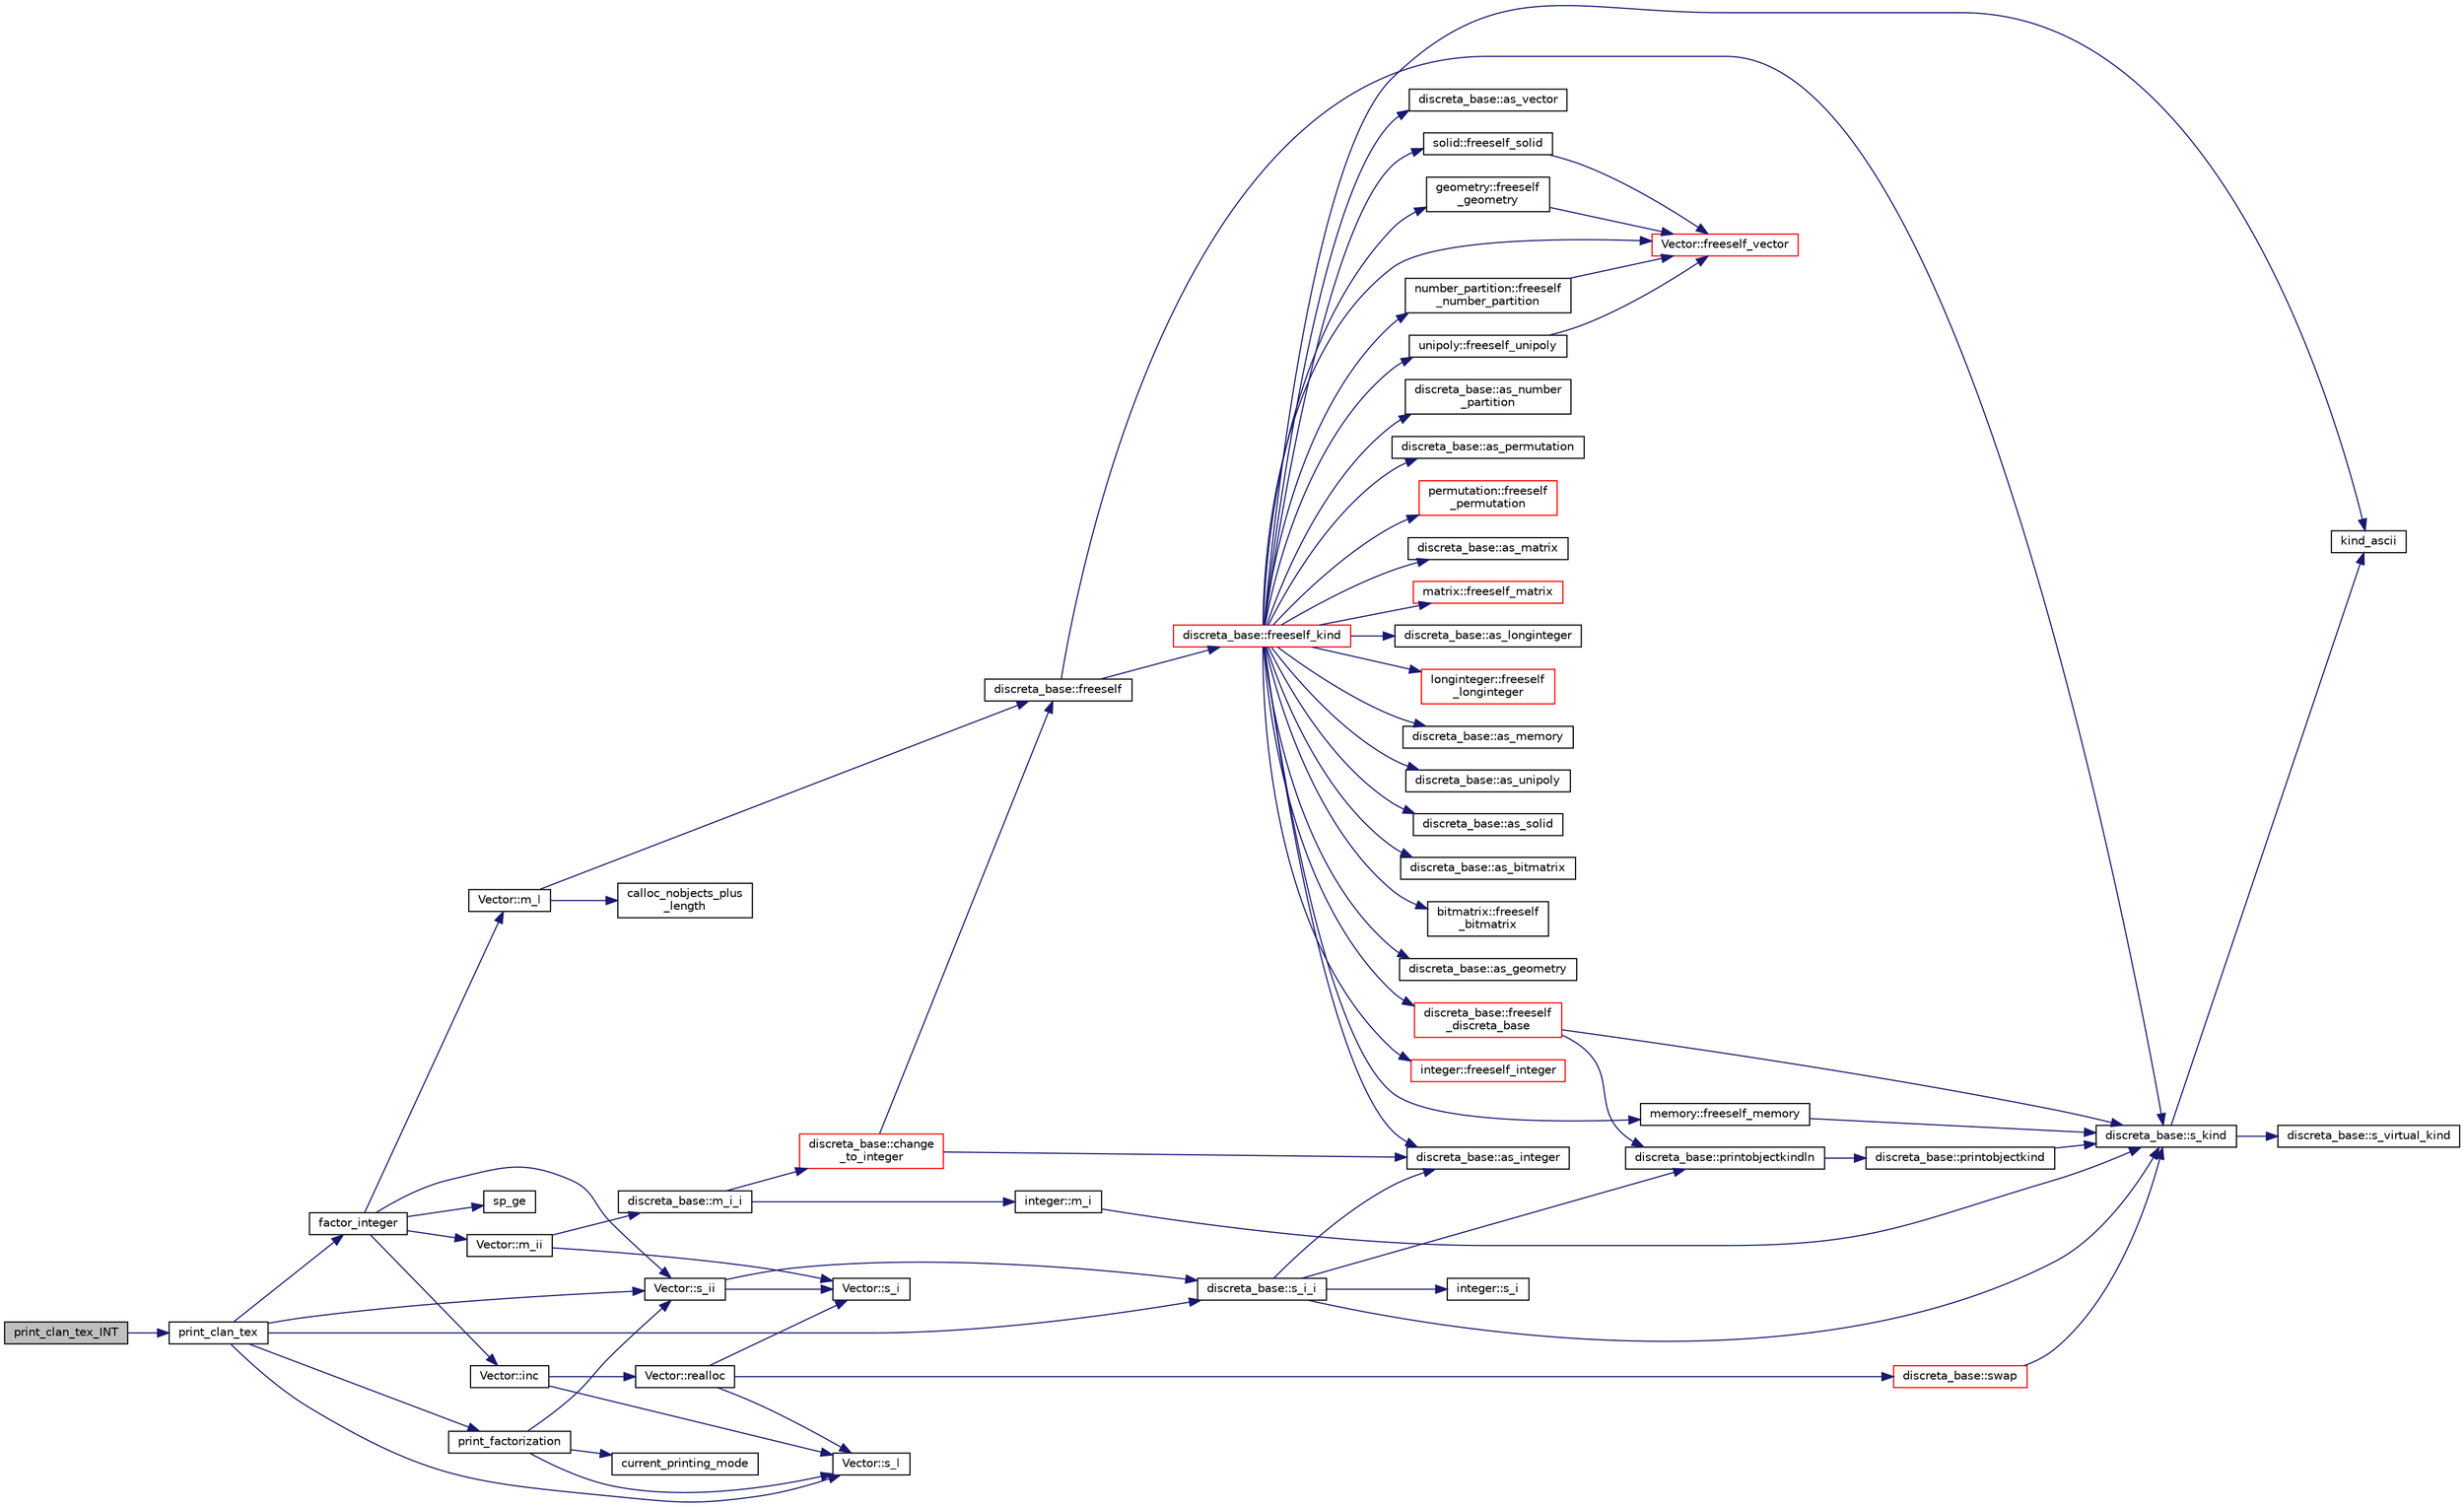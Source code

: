 digraph "print_clan_tex_INT"
{
  edge [fontname="Helvetica",fontsize="10",labelfontname="Helvetica",labelfontsize="10"];
  node [fontname="Helvetica",fontsize="10",shape=record];
  rankdir="LR";
  Node1785 [label="print_clan_tex_INT",height=0.2,width=0.4,color="black", fillcolor="grey75", style="filled", fontcolor="black"];
  Node1785 -> Node1786 [color="midnightblue",fontsize="10",style="solid",fontname="Helvetica"];
  Node1786 [label="print_clan_tex",height=0.2,width=0.4,color="black", fillcolor="white", style="filled",URL="$d1/dec/lib_2_d_i_s_c_r_e_t_a_2design_8_c.html#a46caf83aa0d557a42ac3710c7f5dc665"];
  Node1786 -> Node1787 [color="midnightblue",fontsize="10",style="solid",fontname="Helvetica"];
  Node1787 [label="factor_integer",height=0.2,width=0.4,color="black", fillcolor="white", style="filled",URL="$d9/d60/discreta_8h.html#ab7a2d5a4156f2d475fa1b257a3380ef6"];
  Node1787 -> Node1788 [color="midnightblue",fontsize="10",style="solid",fontname="Helvetica"];
  Node1788 [label="Vector::m_l",height=0.2,width=0.4,color="black", fillcolor="white", style="filled",URL="$d5/db2/class_vector.html#a00f5520c2a6b4f5282a1a8bcf8ea74eb"];
  Node1788 -> Node1789 [color="midnightblue",fontsize="10",style="solid",fontname="Helvetica"];
  Node1789 [label="discreta_base::freeself",height=0.2,width=0.4,color="black", fillcolor="white", style="filled",URL="$d7/d71/classdiscreta__base.html#a9a3c9501a562293b5667c11b9174d6e5"];
  Node1789 -> Node1790 [color="midnightblue",fontsize="10",style="solid",fontname="Helvetica"];
  Node1790 [label="discreta_base::freeself_kind",height=0.2,width=0.4,color="red", fillcolor="white", style="filled",URL="$d7/d71/classdiscreta__base.html#a63a23ada2165b3838fab719ed458cec8"];
  Node1790 -> Node1791 [color="midnightblue",fontsize="10",style="solid",fontname="Helvetica"];
  Node1791 [label="discreta_base::freeself\l_discreta_base",height=0.2,width=0.4,color="red", fillcolor="white", style="filled",URL="$d7/d71/classdiscreta__base.html#a8b1ec2cee4566034441e066dc2c027db"];
  Node1791 -> Node1792 [color="midnightblue",fontsize="10",style="solid",fontname="Helvetica"];
  Node1792 [label="discreta_base::s_kind",height=0.2,width=0.4,color="black", fillcolor="white", style="filled",URL="$d7/d71/classdiscreta__base.html#a8a830025c74adbbc3362418a7c2ba157"];
  Node1792 -> Node1793 [color="midnightblue",fontsize="10",style="solid",fontname="Helvetica"];
  Node1793 [label="discreta_base::s_virtual_kind",height=0.2,width=0.4,color="black", fillcolor="white", style="filled",URL="$d7/d71/classdiscreta__base.html#a52778a6d6943a468be083d0785d418fb"];
  Node1792 -> Node1794 [color="midnightblue",fontsize="10",style="solid",fontname="Helvetica"];
  Node1794 [label="kind_ascii",height=0.2,width=0.4,color="black", fillcolor="white", style="filled",URL="$d9/d60/discreta_8h.html#ad0ce825a9f29bc6cec27e1b64cfe27bf"];
  Node1791 -> Node1795 [color="midnightblue",fontsize="10",style="solid",fontname="Helvetica"];
  Node1795 [label="discreta_base::printobjectkindln",height=0.2,width=0.4,color="black", fillcolor="white", style="filled",URL="$d7/d71/classdiscreta__base.html#a677ccc8f392ebedde05e453f8cf59559"];
  Node1795 -> Node1796 [color="midnightblue",fontsize="10",style="solid",fontname="Helvetica"];
  Node1796 [label="discreta_base::printobjectkind",height=0.2,width=0.4,color="black", fillcolor="white", style="filled",URL="$d7/d71/classdiscreta__base.html#aa75a1314aa706909b029664944904231"];
  Node1796 -> Node1792 [color="midnightblue",fontsize="10",style="solid",fontname="Helvetica"];
  Node1790 -> Node1798 [color="midnightblue",fontsize="10",style="solid",fontname="Helvetica"];
  Node1798 [label="discreta_base::as_integer",height=0.2,width=0.4,color="black", fillcolor="white", style="filled",URL="$d7/d71/classdiscreta__base.html#a00d7691eaf874fd283d942692fe8dd26"];
  Node1790 -> Node1799 [color="midnightblue",fontsize="10",style="solid",fontname="Helvetica"];
  Node1799 [label="integer::freeself_integer",height=0.2,width=0.4,color="red", fillcolor="white", style="filled",URL="$d0/de5/classinteger.html#a02eb557612c9db1820dd75a77151edc0"];
  Node1790 -> Node1800 [color="midnightblue",fontsize="10",style="solid",fontname="Helvetica"];
  Node1800 [label="discreta_base::as_vector",height=0.2,width=0.4,color="black", fillcolor="white", style="filled",URL="$d7/d71/classdiscreta__base.html#a7bdd6cae39c380b128ee9e17e42cf020"];
  Node1790 -> Node1801 [color="midnightblue",fontsize="10",style="solid",fontname="Helvetica"];
  Node1801 [label="Vector::freeself_vector",height=0.2,width=0.4,color="red", fillcolor="white", style="filled",URL="$d5/db2/class_vector.html#ad55c58937ca8fb342247a2c0fb572d20"];
  Node1790 -> Node1803 [color="midnightblue",fontsize="10",style="solid",fontname="Helvetica"];
  Node1803 [label="discreta_base::as_number\l_partition",height=0.2,width=0.4,color="black", fillcolor="white", style="filled",URL="$d7/d71/classdiscreta__base.html#a307aa09de0e925d46697707968ffab00"];
  Node1790 -> Node1804 [color="midnightblue",fontsize="10",style="solid",fontname="Helvetica"];
  Node1804 [label="number_partition::freeself\l_number_partition",height=0.2,width=0.4,color="black", fillcolor="white", style="filled",URL="$df/d50/classnumber__partition.html#aa74111c1c8cd218b654e7b7c1ca42eb5"];
  Node1804 -> Node1801 [color="midnightblue",fontsize="10",style="solid",fontname="Helvetica"];
  Node1790 -> Node1805 [color="midnightblue",fontsize="10",style="solid",fontname="Helvetica"];
  Node1805 [label="discreta_base::as_permutation",height=0.2,width=0.4,color="black", fillcolor="white", style="filled",URL="$d7/d71/classdiscreta__base.html#aa4e72f36a82984239b12ae831e131098"];
  Node1790 -> Node1806 [color="midnightblue",fontsize="10",style="solid",fontname="Helvetica"];
  Node1806 [label="permutation::freeself\l_permutation",height=0.2,width=0.4,color="red", fillcolor="white", style="filled",URL="$d0/d08/classpermutation.html#a1f86343fa765d71c976d79e5ce372c12"];
  Node1790 -> Node1807 [color="midnightblue",fontsize="10",style="solid",fontname="Helvetica"];
  Node1807 [label="discreta_base::as_matrix",height=0.2,width=0.4,color="black", fillcolor="white", style="filled",URL="$d7/d71/classdiscreta__base.html#ae4d7f56d917a4707b838fbffde6467ff"];
  Node1790 -> Node1808 [color="midnightblue",fontsize="10",style="solid",fontname="Helvetica"];
  Node1808 [label="matrix::freeself_matrix",height=0.2,width=0.4,color="red", fillcolor="white", style="filled",URL="$d1/d8d/classmatrix.html#ab47d61820499f35c15bf82fb6a3b9bd1"];
  Node1790 -> Node1810 [color="midnightblue",fontsize="10",style="solid",fontname="Helvetica"];
  Node1810 [label="discreta_base::as_longinteger",height=0.2,width=0.4,color="black", fillcolor="white", style="filled",URL="$d7/d71/classdiscreta__base.html#a20a094639eb711b10c8694c51937f7cd"];
  Node1790 -> Node1811 [color="midnightblue",fontsize="10",style="solid",fontname="Helvetica"];
  Node1811 [label="longinteger::freeself\l_longinteger",height=0.2,width=0.4,color="red", fillcolor="white", style="filled",URL="$d3/d71/classlonginteger.html#a82006f4b7c6bf897de0387497e16c219"];
  Node1790 -> Node1813 [color="midnightblue",fontsize="10",style="solid",fontname="Helvetica"];
  Node1813 [label="discreta_base::as_memory",height=0.2,width=0.4,color="black", fillcolor="white", style="filled",URL="$d7/d71/classdiscreta__base.html#ad94b2d7dce0cd4fa22db57f6e79c4bd2"];
  Node1790 -> Node1814 [color="midnightblue",fontsize="10",style="solid",fontname="Helvetica"];
  Node1814 [label="memory::freeself_memory",height=0.2,width=0.4,color="black", fillcolor="white", style="filled",URL="$d8/d99/classmemory.html#a19366f9105d79a0e818cc19255d7ef4f"];
  Node1814 -> Node1792 [color="midnightblue",fontsize="10",style="solid",fontname="Helvetica"];
  Node1790 -> Node1815 [color="midnightblue",fontsize="10",style="solid",fontname="Helvetica"];
  Node1815 [label="discreta_base::as_unipoly",height=0.2,width=0.4,color="black", fillcolor="white", style="filled",URL="$d7/d71/classdiscreta__base.html#ad50d8027f039fe5c2478cddb243adc9d"];
  Node1790 -> Node1816 [color="midnightblue",fontsize="10",style="solid",fontname="Helvetica"];
  Node1816 [label="unipoly::freeself_unipoly",height=0.2,width=0.4,color="black", fillcolor="white", style="filled",URL="$d1/d89/classunipoly.html#aad315db6c6adb555a0c63877aab7d27e"];
  Node1816 -> Node1801 [color="midnightblue",fontsize="10",style="solid",fontname="Helvetica"];
  Node1790 -> Node1817 [color="midnightblue",fontsize="10",style="solid",fontname="Helvetica"];
  Node1817 [label="discreta_base::as_solid",height=0.2,width=0.4,color="black", fillcolor="white", style="filled",URL="$d7/d71/classdiscreta__base.html#a1fc5f2b85ec97ab0a69dd64903c970a5"];
  Node1790 -> Node1818 [color="midnightblue",fontsize="10",style="solid",fontname="Helvetica"];
  Node1818 [label="solid::freeself_solid",height=0.2,width=0.4,color="black", fillcolor="white", style="filled",URL="$d8/def/classsolid.html#a84c2f0abd7b24b1cf2ccefa9c99567fe"];
  Node1818 -> Node1801 [color="midnightblue",fontsize="10",style="solid",fontname="Helvetica"];
  Node1790 -> Node1819 [color="midnightblue",fontsize="10",style="solid",fontname="Helvetica"];
  Node1819 [label="discreta_base::as_bitmatrix",height=0.2,width=0.4,color="black", fillcolor="white", style="filled",URL="$d7/d71/classdiscreta__base.html#a071ad54ea8ef6c9d1d15f532e5a76df6"];
  Node1790 -> Node1820 [color="midnightblue",fontsize="10",style="solid",fontname="Helvetica"];
  Node1820 [label="bitmatrix::freeself\l_bitmatrix",height=0.2,width=0.4,color="black", fillcolor="white", style="filled",URL="$de/dc8/classbitmatrix.html#a4b84eed56a244df63819eae6b7ba1eff"];
  Node1790 -> Node1821 [color="midnightblue",fontsize="10",style="solid",fontname="Helvetica"];
  Node1821 [label="discreta_base::as_geometry",height=0.2,width=0.4,color="black", fillcolor="white", style="filled",URL="$d7/d71/classdiscreta__base.html#a38fc7b4cdd830703e9d87354b79bc5c8"];
  Node1790 -> Node1822 [color="midnightblue",fontsize="10",style="solid",fontname="Helvetica"];
  Node1822 [label="geometry::freeself\l_geometry",height=0.2,width=0.4,color="black", fillcolor="white", style="filled",URL="$da/d44/classgeometry.html#a504b1b52d24b4ae00d9fd0b7838b57e6"];
  Node1822 -> Node1801 [color="midnightblue",fontsize="10",style="solid",fontname="Helvetica"];
  Node1790 -> Node1794 [color="midnightblue",fontsize="10",style="solid",fontname="Helvetica"];
  Node1789 -> Node1792 [color="midnightblue",fontsize="10",style="solid",fontname="Helvetica"];
  Node1788 -> Node1837 [color="midnightblue",fontsize="10",style="solid",fontname="Helvetica"];
  Node1837 [label="calloc_nobjects_plus\l_length",height=0.2,width=0.4,color="black", fillcolor="white", style="filled",URL="$d9/d60/discreta_8h.html#a71599d54c8c17dfa065a363f5cdd0aa4"];
  Node1787 -> Node1838 [color="midnightblue",fontsize="10",style="solid",fontname="Helvetica"];
  Node1838 [label="sp_ge",height=0.2,width=0.4,color="black", fillcolor="white", style="filled",URL="$de/dc5/algebra__and__number__theory_8h.html#a8f36bcc508c5ea2a184ab1e73f8ace22"];
  Node1787 -> Node1839 [color="midnightblue",fontsize="10",style="solid",fontname="Helvetica"];
  Node1839 [label="Vector::m_ii",height=0.2,width=0.4,color="black", fillcolor="white", style="filled",URL="$d5/db2/class_vector.html#aa6a97eabb43f192a47947f4f6acbb04d"];
  Node1839 -> Node1840 [color="midnightblue",fontsize="10",style="solid",fontname="Helvetica"];
  Node1840 [label="Vector::s_i",height=0.2,width=0.4,color="black", fillcolor="white", style="filled",URL="$d5/db2/class_vector.html#a1c4fe1752523df8119f70dd550244871"];
  Node1839 -> Node1841 [color="midnightblue",fontsize="10",style="solid",fontname="Helvetica"];
  Node1841 [label="discreta_base::m_i_i",height=0.2,width=0.4,color="black", fillcolor="white", style="filled",URL="$d7/d71/classdiscreta__base.html#aa231464a9d4bc233f66608021c9ad997"];
  Node1841 -> Node1842 [color="midnightblue",fontsize="10",style="solid",fontname="Helvetica"];
  Node1842 [label="discreta_base::change\l_to_integer",height=0.2,width=0.4,color="red", fillcolor="white", style="filled",URL="$d7/d71/classdiscreta__base.html#a58a5a5bd8f8e6f2dd7b4483b66dc7bb9"];
  Node1842 -> Node1789 [color="midnightblue",fontsize="10",style="solid",fontname="Helvetica"];
  Node1842 -> Node1798 [color="midnightblue",fontsize="10",style="solid",fontname="Helvetica"];
  Node1841 -> Node1865 [color="midnightblue",fontsize="10",style="solid",fontname="Helvetica"];
  Node1865 [label="integer::m_i",height=0.2,width=0.4,color="black", fillcolor="white", style="filled",URL="$d0/de5/classinteger.html#a869091f0a0f35f5354c8c4a70250e8a9"];
  Node1865 -> Node1792 [color="midnightblue",fontsize="10",style="solid",fontname="Helvetica"];
  Node1787 -> Node1866 [color="midnightblue",fontsize="10",style="solid",fontname="Helvetica"];
  Node1866 [label="Vector::s_ii",height=0.2,width=0.4,color="black", fillcolor="white", style="filled",URL="$d5/db2/class_vector.html#a75d4942cc7b9794717b4846c10520db8"];
  Node1866 -> Node1840 [color="midnightblue",fontsize="10",style="solid",fontname="Helvetica"];
  Node1866 -> Node1867 [color="midnightblue",fontsize="10",style="solid",fontname="Helvetica"];
  Node1867 [label="discreta_base::s_i_i",height=0.2,width=0.4,color="black", fillcolor="white", style="filled",URL="$d7/d71/classdiscreta__base.html#aadb92c01fbe69b3034b0214b33fbc735"];
  Node1867 -> Node1792 [color="midnightblue",fontsize="10",style="solid",fontname="Helvetica"];
  Node1867 -> Node1795 [color="midnightblue",fontsize="10",style="solid",fontname="Helvetica"];
  Node1867 -> Node1798 [color="midnightblue",fontsize="10",style="solid",fontname="Helvetica"];
  Node1867 -> Node1868 [color="midnightblue",fontsize="10",style="solid",fontname="Helvetica"];
  Node1868 [label="integer::s_i",height=0.2,width=0.4,color="black", fillcolor="white", style="filled",URL="$d0/de5/classinteger.html#adf28e9f94d4c844adaa950deeb80b904"];
  Node1787 -> Node1869 [color="midnightblue",fontsize="10",style="solid",fontname="Helvetica"];
  Node1869 [label="Vector::inc",height=0.2,width=0.4,color="black", fillcolor="white", style="filled",URL="$d5/db2/class_vector.html#a5f6fe0531bc3d9829becd8503e4156a3"];
  Node1869 -> Node1870 [color="midnightblue",fontsize="10",style="solid",fontname="Helvetica"];
  Node1870 [label="Vector::realloc",height=0.2,width=0.4,color="black", fillcolor="white", style="filled",URL="$d5/db2/class_vector.html#a00aff28a4a7cacc8c5aaf44b6f3fb3a5"];
  Node1870 -> Node1871 [color="midnightblue",fontsize="10",style="solid",fontname="Helvetica"];
  Node1871 [label="Vector::s_l",height=0.2,width=0.4,color="black", fillcolor="white", style="filled",URL="$d5/db2/class_vector.html#ad2dc082288f858d22a528832289e0704"];
  Node1870 -> Node1840 [color="midnightblue",fontsize="10",style="solid",fontname="Helvetica"];
  Node1870 -> Node1872 [color="midnightblue",fontsize="10",style="solid",fontname="Helvetica"];
  Node1872 [label="discreta_base::swap",height=0.2,width=0.4,color="red", fillcolor="white", style="filled",URL="$d7/d71/classdiscreta__base.html#a2e8acbb9d3476675dac5b6a583b0293e"];
  Node1872 -> Node1792 [color="midnightblue",fontsize="10",style="solid",fontname="Helvetica"];
  Node1869 -> Node1871 [color="midnightblue",fontsize="10",style="solid",fontname="Helvetica"];
  Node1786 -> Node1867 [color="midnightblue",fontsize="10",style="solid",fontname="Helvetica"];
  Node1786 -> Node1871 [color="midnightblue",fontsize="10",style="solid",fontname="Helvetica"];
  Node1786 -> Node1866 [color="midnightblue",fontsize="10",style="solid",fontname="Helvetica"];
  Node1786 -> Node1873 [color="midnightblue",fontsize="10",style="solid",fontname="Helvetica"];
  Node1873 [label="print_factorization",height=0.2,width=0.4,color="black", fillcolor="white", style="filled",URL="$d9/d60/discreta_8h.html#aea15358271d4a02df8922f51f2a76113"];
  Node1873 -> Node1871 [color="midnightblue",fontsize="10",style="solid",fontname="Helvetica"];
  Node1873 -> Node1874 [color="midnightblue",fontsize="10",style="solid",fontname="Helvetica"];
  Node1874 [label="current_printing_mode",height=0.2,width=0.4,color="black", fillcolor="white", style="filled",URL="$d3/d72/global_8_c.html#afcd81bfedce13a2f5f14361608e763f2"];
  Node1873 -> Node1866 [color="midnightblue",fontsize="10",style="solid",fontname="Helvetica"];
}

